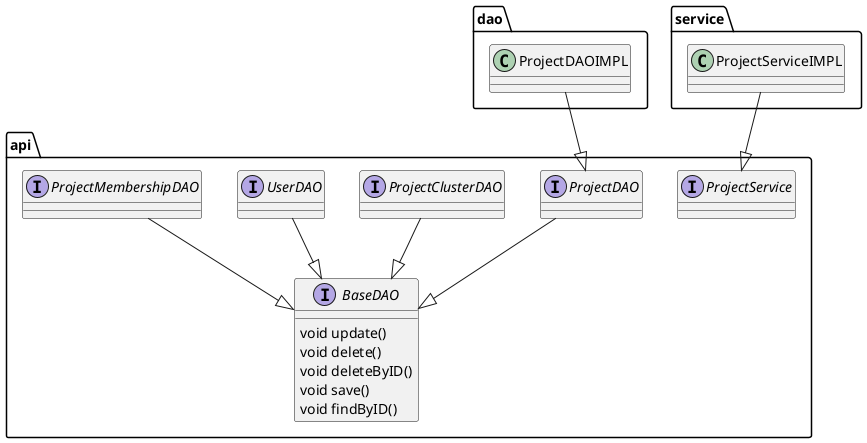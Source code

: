 @startuml




package "api"{


    interface BaseDAO {
      void update()
      void delete()
      void deleteByID()
      void save()
      void findByID()
    }
    interface ProjectService
    interface ProjectDAO
    interface ProjectClusterDAO
    interface UserDAO
    interface ProjectMembershipDAO


    ProjectDAO --|> BaseDAO
    ProjectClusterDAO --|> BaseDAO
    UserDAO --|> BaseDAO
    ProjectMembershipDAO --|> BaseDAO
}

package "dao"{
    ProjectDAOIMPL --|> ProjectDAO
}

package "service"{
    ProjectServiceIMPL --|> ProjectService
}




@enduml